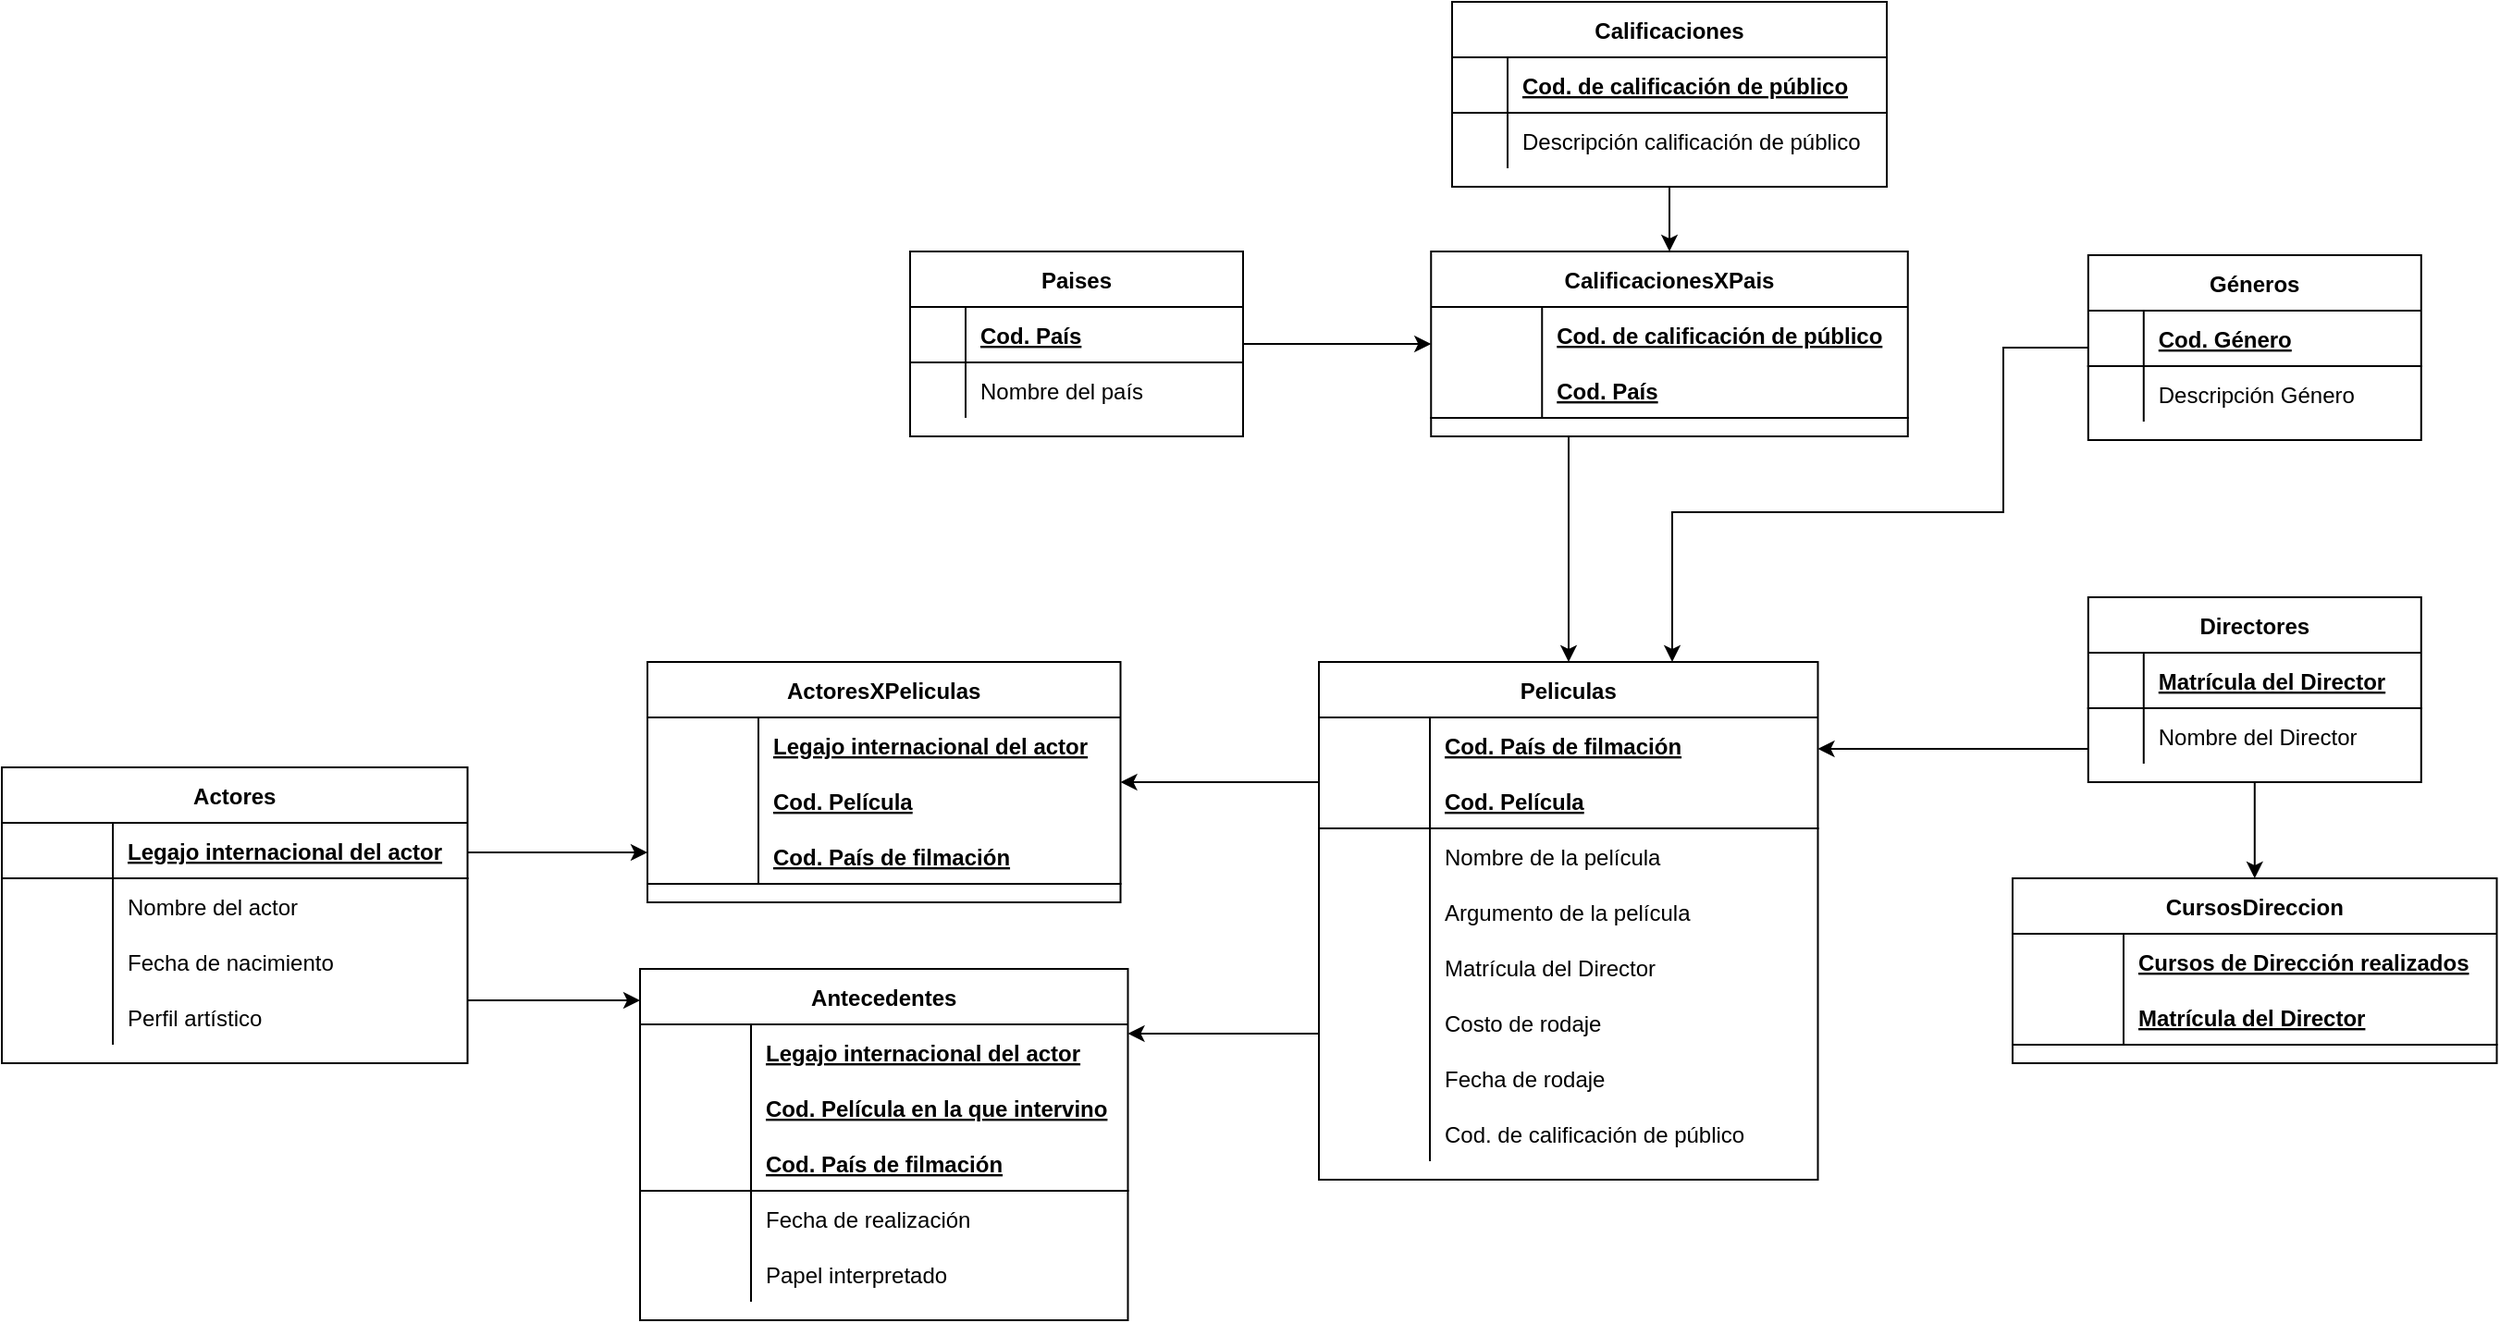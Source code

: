 <mxfile version="14.6.6" type="device"><diagram id="R2lEEEUBdFMjLlhIrx00" name="Page-1"><mxGraphModel dx="1822" dy="1176" grid="0" gridSize="10" guides="1" tooltips="1" connect="1" arrows="1" fold="1" page="0" pageScale="1" pageWidth="850" pageHeight="1100" math="0" shadow="0" extFonts="Permanent Marker^https://fonts.googleapis.com/css?family=Permanent+Marker"><root><mxCell id="0"/><mxCell id="1" parent="0"/><mxCell id="FYzGkgCcQQeUdny1Y622-264" style="edgeStyle=orthogonalEdgeStyle;rounded=0;orthogonalLoop=1;jettySize=auto;html=1;" edge="1" parent="1" source="FYzGkgCcQQeUdny1Y622-11" target="FYzGkgCcQQeUdny1Y622-243"><mxGeometry relative="1" as="geometry"><Array as="points"><mxPoint x="412" y="173"/><mxPoint x="412" y="173"/></Array></mxGeometry></mxCell><mxCell id="FYzGkgCcQQeUdny1Y622-265" style="edgeStyle=orthogonalEdgeStyle;rounded=0;orthogonalLoop=1;jettySize=auto;html=1;" edge="1" parent="1" source="FYzGkgCcQQeUdny1Y622-11" target="FYzGkgCcQQeUdny1Y622-125"><mxGeometry relative="1" as="geometry"><Array as="points"><mxPoint x="358" y="309"/><mxPoint x="358" y="309"/></Array></mxGeometry></mxCell><mxCell id="FYzGkgCcQQeUdny1Y622-11" value="Peliculas" style="shape=table;startSize=30;container=1;collapsible=1;childLayout=tableLayout;fixedRows=1;rowLines=0;fontStyle=1;align=center;resizeLast=1;" vertex="1" parent="1"><mxGeometry x="435" y="108" width="269.75" height="280" as="geometry"/></mxCell><mxCell id="FYzGkgCcQQeUdny1Y622-12" value="" style="shape=partialRectangle;collapsible=0;dropTarget=0;pointerEvents=0;fillColor=none;top=0;left=0;bottom=0;right=0;points=[[0,0.5],[1,0.5]];portConstraint=eastwest;" vertex="1" parent="FYzGkgCcQQeUdny1Y622-11"><mxGeometry y="30" width="269.75" height="30" as="geometry"/></mxCell><mxCell id="FYzGkgCcQQeUdny1Y622-13" value="" style="shape=partialRectangle;connectable=0;fillColor=none;top=0;left=0;bottom=0;right=0;fontStyle=1;overflow=hidden;" vertex="1" parent="FYzGkgCcQQeUdny1Y622-12"><mxGeometry width="60" height="30" as="geometry"/></mxCell><mxCell id="FYzGkgCcQQeUdny1Y622-14" value="Cod. País de filmación" style="shape=partialRectangle;connectable=0;fillColor=none;top=0;left=0;bottom=0;right=0;align=left;spacingLeft=6;fontStyle=5;overflow=hidden;" vertex="1" parent="FYzGkgCcQQeUdny1Y622-12"><mxGeometry x="60" width="209.75" height="30" as="geometry"/></mxCell><mxCell id="FYzGkgCcQQeUdny1Y622-15" value="" style="shape=partialRectangle;collapsible=0;dropTarget=0;pointerEvents=0;fillColor=none;top=0;left=0;bottom=1;right=0;points=[[0,0.5],[1,0.5]];portConstraint=eastwest;" vertex="1" parent="FYzGkgCcQQeUdny1Y622-11"><mxGeometry y="60" width="269.75" height="30" as="geometry"/></mxCell><mxCell id="FYzGkgCcQQeUdny1Y622-16" value="" style="shape=partialRectangle;connectable=0;fillColor=none;top=0;left=0;bottom=0;right=0;fontStyle=1;overflow=hidden;" vertex="1" parent="FYzGkgCcQQeUdny1Y622-15"><mxGeometry width="60" height="30" as="geometry"/></mxCell><mxCell id="FYzGkgCcQQeUdny1Y622-17" value="Cod. Película" style="shape=partialRectangle;connectable=0;fillColor=none;top=0;left=0;bottom=0;right=0;align=left;spacingLeft=6;fontStyle=5;overflow=hidden;" vertex="1" parent="FYzGkgCcQQeUdny1Y622-15"><mxGeometry x="60" width="209.75" height="30" as="geometry"/></mxCell><mxCell id="FYzGkgCcQQeUdny1Y622-36" style="shape=partialRectangle;collapsible=0;dropTarget=0;pointerEvents=0;fillColor=none;top=0;left=0;bottom=0;right=0;points=[[0,0.5],[1,0.5]];portConstraint=eastwest;" vertex="1" parent="FYzGkgCcQQeUdny1Y622-11"><mxGeometry y="90" width="269.75" height="30" as="geometry"/></mxCell><mxCell id="FYzGkgCcQQeUdny1Y622-37" style="shape=partialRectangle;connectable=0;fillColor=none;top=0;left=0;bottom=0;right=0;editable=1;overflow=hidden;" vertex="1" parent="FYzGkgCcQQeUdny1Y622-36"><mxGeometry width="60" height="30" as="geometry"/></mxCell><mxCell id="FYzGkgCcQQeUdny1Y622-38" value="Nombre de la película" style="shape=partialRectangle;connectable=0;fillColor=none;top=0;left=0;bottom=0;right=0;align=left;spacingLeft=6;overflow=hidden;" vertex="1" parent="FYzGkgCcQQeUdny1Y622-36"><mxGeometry x="60" width="209.75" height="30" as="geometry"/></mxCell><mxCell id="FYzGkgCcQQeUdny1Y622-27" style="shape=partialRectangle;collapsible=0;dropTarget=0;pointerEvents=0;fillColor=none;top=0;left=0;bottom=0;right=0;points=[[0,0.5],[1,0.5]];portConstraint=eastwest;" vertex="1" parent="FYzGkgCcQQeUdny1Y622-11"><mxGeometry y="120" width="269.75" height="30" as="geometry"/></mxCell><mxCell id="FYzGkgCcQQeUdny1Y622-28" style="shape=partialRectangle;connectable=0;fillColor=none;top=0;left=0;bottom=0;right=0;editable=1;overflow=hidden;" vertex="1" parent="FYzGkgCcQQeUdny1Y622-27"><mxGeometry width="60" height="30" as="geometry"/></mxCell><mxCell id="FYzGkgCcQQeUdny1Y622-29" value="Argumento de la película" style="shape=partialRectangle;connectable=0;fillColor=none;top=0;left=0;bottom=0;right=0;align=left;spacingLeft=6;overflow=hidden;" vertex="1" parent="FYzGkgCcQQeUdny1Y622-27"><mxGeometry x="60" width="209.75" height="30" as="geometry"/></mxCell><mxCell id="FYzGkgCcQQeUdny1Y622-21" value="" style="shape=partialRectangle;collapsible=0;dropTarget=0;pointerEvents=0;fillColor=none;top=0;left=0;bottom=0;right=0;points=[[0,0.5],[1,0.5]];portConstraint=eastwest;" vertex="1" parent="FYzGkgCcQQeUdny1Y622-11"><mxGeometry y="150" width="269.75" height="30" as="geometry"/></mxCell><mxCell id="FYzGkgCcQQeUdny1Y622-22" value="" style="shape=partialRectangle;connectable=0;fillColor=none;top=0;left=0;bottom=0;right=0;editable=1;overflow=hidden;" vertex="1" parent="FYzGkgCcQQeUdny1Y622-21"><mxGeometry width="60" height="30" as="geometry"/></mxCell><mxCell id="FYzGkgCcQQeUdny1Y622-23" value="Matrícula del Director" style="shape=partialRectangle;connectable=0;fillColor=none;top=0;left=0;bottom=0;right=0;align=left;spacingLeft=6;overflow=hidden;" vertex="1" parent="FYzGkgCcQQeUdny1Y622-21"><mxGeometry x="60" width="209.75" height="30" as="geometry"/></mxCell><mxCell id="FYzGkgCcQQeUdny1Y622-58" style="shape=partialRectangle;collapsible=0;dropTarget=0;pointerEvents=0;fillColor=none;top=0;left=0;bottom=0;right=0;points=[[0,0.5],[1,0.5]];portConstraint=eastwest;" vertex="1" parent="FYzGkgCcQQeUdny1Y622-11"><mxGeometry y="180" width="269.75" height="30" as="geometry"/></mxCell><mxCell id="FYzGkgCcQQeUdny1Y622-59" style="shape=partialRectangle;connectable=0;fillColor=none;top=0;left=0;bottom=0;right=0;editable=1;overflow=hidden;" vertex="1" parent="FYzGkgCcQQeUdny1Y622-58"><mxGeometry width="60" height="30" as="geometry"/></mxCell><mxCell id="FYzGkgCcQQeUdny1Y622-60" value="Costo de rodaje" style="shape=partialRectangle;connectable=0;fillColor=none;top=0;left=0;bottom=0;right=0;align=left;spacingLeft=6;overflow=hidden;" vertex="1" parent="FYzGkgCcQQeUdny1Y622-58"><mxGeometry x="60" width="209.75" height="30" as="geometry"/></mxCell><mxCell id="FYzGkgCcQQeUdny1Y622-55" style="shape=partialRectangle;collapsible=0;dropTarget=0;pointerEvents=0;fillColor=none;top=0;left=0;bottom=0;right=0;points=[[0,0.5],[1,0.5]];portConstraint=eastwest;" vertex="1" parent="FYzGkgCcQQeUdny1Y622-11"><mxGeometry y="210" width="269.75" height="30" as="geometry"/></mxCell><mxCell id="FYzGkgCcQQeUdny1Y622-56" style="shape=partialRectangle;connectable=0;fillColor=none;top=0;left=0;bottom=0;right=0;editable=1;overflow=hidden;" vertex="1" parent="FYzGkgCcQQeUdny1Y622-55"><mxGeometry width="60" height="30" as="geometry"/></mxCell><mxCell id="FYzGkgCcQQeUdny1Y622-57" value="Fecha de rodaje" style="shape=partialRectangle;connectable=0;fillColor=none;top=0;left=0;bottom=0;right=0;align=left;spacingLeft=6;overflow=hidden;" vertex="1" parent="FYzGkgCcQQeUdny1Y622-55"><mxGeometry x="60" width="209.75" height="30" as="geometry"/></mxCell><mxCell id="FYzGkgCcQQeUdny1Y622-52" style="shape=partialRectangle;collapsible=0;dropTarget=0;pointerEvents=0;fillColor=none;top=0;left=0;bottom=0;right=0;points=[[0,0.5],[1,0.5]];portConstraint=eastwest;" vertex="1" parent="FYzGkgCcQQeUdny1Y622-11"><mxGeometry y="240" width="269.75" height="30" as="geometry"/></mxCell><mxCell id="FYzGkgCcQQeUdny1Y622-53" style="shape=partialRectangle;connectable=0;fillColor=none;top=0;left=0;bottom=0;right=0;editable=1;overflow=hidden;" vertex="1" parent="FYzGkgCcQQeUdny1Y622-52"><mxGeometry width="60" height="30" as="geometry"/></mxCell><mxCell id="FYzGkgCcQQeUdny1Y622-54" value="Cod. de calificación de público" style="shape=partialRectangle;connectable=0;fillColor=none;top=0;left=0;bottom=0;right=0;align=left;spacingLeft=6;overflow=hidden;" vertex="1" parent="FYzGkgCcQQeUdny1Y622-52"><mxGeometry x="60" width="209.75" height="30" as="geometry"/></mxCell><mxCell id="FYzGkgCcQQeUdny1Y622-39" value="CursosDireccion" style="shape=table;startSize=30;container=1;collapsible=1;childLayout=tableLayout;fixedRows=1;rowLines=0;fontStyle=1;align=center;resizeLast=1;" vertex="1" parent="1"><mxGeometry x="810.01" y="225" width="261.75" height="100" as="geometry"/></mxCell><mxCell id="FYzGkgCcQQeUdny1Y622-40" value="" style="shape=partialRectangle;collapsible=0;dropTarget=0;pointerEvents=0;fillColor=none;top=0;left=0;bottom=0;right=0;points=[[0,0.5],[1,0.5]];portConstraint=eastwest;" vertex="1" parent="FYzGkgCcQQeUdny1Y622-39"><mxGeometry y="30" width="261.75" height="30" as="geometry"/></mxCell><mxCell id="FYzGkgCcQQeUdny1Y622-41" value="" style="shape=partialRectangle;connectable=0;fillColor=none;top=0;left=0;bottom=0;right=0;fontStyle=1;overflow=hidden;" vertex="1" parent="FYzGkgCcQQeUdny1Y622-40"><mxGeometry width="60" height="30" as="geometry"/></mxCell><mxCell id="FYzGkgCcQQeUdny1Y622-42" value="Cursos de Dirección realizados" style="shape=partialRectangle;connectable=0;fillColor=none;top=0;left=0;bottom=0;right=0;align=left;spacingLeft=6;fontStyle=5;overflow=hidden;" vertex="1" parent="FYzGkgCcQQeUdny1Y622-40"><mxGeometry x="60" width="201.75" height="30" as="geometry"/></mxCell><mxCell id="FYzGkgCcQQeUdny1Y622-43" value="" style="shape=partialRectangle;collapsible=0;dropTarget=0;pointerEvents=0;fillColor=none;top=0;left=0;bottom=1;right=0;points=[[0,0.5],[1,0.5]];portConstraint=eastwest;" vertex="1" parent="FYzGkgCcQQeUdny1Y622-39"><mxGeometry y="60" width="261.75" height="30" as="geometry"/></mxCell><mxCell id="FYzGkgCcQQeUdny1Y622-44" value="" style="shape=partialRectangle;connectable=0;fillColor=none;top=0;left=0;bottom=0;right=0;fontStyle=1;overflow=hidden;" vertex="1" parent="FYzGkgCcQQeUdny1Y622-43"><mxGeometry width="60" height="30" as="geometry"/></mxCell><mxCell id="FYzGkgCcQQeUdny1Y622-45" value="Matrícula del Director" style="shape=partialRectangle;connectable=0;fillColor=none;top=0;left=0;bottom=0;right=0;align=left;spacingLeft=6;fontStyle=5;overflow=hidden;" vertex="1" parent="FYzGkgCcQQeUdny1Y622-43"><mxGeometry x="60" width="201.75" height="30" as="geometry"/></mxCell><mxCell id="FYzGkgCcQQeUdny1Y622-262" style="edgeStyle=orthogonalEdgeStyle;rounded=0;orthogonalLoop=1;jettySize=auto;html=1;" edge="1" parent="1" source="FYzGkgCcQQeUdny1Y622-64" target="FYzGkgCcQQeUdny1Y622-243"><mxGeometry relative="1" as="geometry"><Array as="points"><mxPoint x="51" y="211"/><mxPoint x="51" y="211"/></Array></mxGeometry></mxCell><mxCell id="FYzGkgCcQQeUdny1Y622-263" style="edgeStyle=orthogonalEdgeStyle;rounded=0;orthogonalLoop=1;jettySize=auto;html=1;" edge="1" parent="1" source="FYzGkgCcQQeUdny1Y622-64" target="FYzGkgCcQQeUdny1Y622-125"><mxGeometry relative="1" as="geometry"><Array as="points"><mxPoint x="47" y="291"/><mxPoint x="47" y="291"/></Array></mxGeometry></mxCell><mxCell id="FYzGkgCcQQeUdny1Y622-64" value="Actores" style="shape=table;startSize=30;container=1;collapsible=1;childLayout=tableLayout;fixedRows=1;rowLines=0;fontStyle=1;align=center;resizeLast=1;" vertex="1" parent="1"><mxGeometry x="-277" y="165" width="251.75" height="160" as="geometry"/></mxCell><mxCell id="FYzGkgCcQQeUdny1Y622-68" value="" style="shape=partialRectangle;collapsible=0;dropTarget=0;pointerEvents=0;fillColor=none;top=0;left=0;bottom=1;right=0;points=[[0,0.5],[1,0.5]];portConstraint=eastwest;" vertex="1" parent="FYzGkgCcQQeUdny1Y622-64"><mxGeometry y="30" width="251.75" height="30" as="geometry"/></mxCell><mxCell id="FYzGkgCcQQeUdny1Y622-69" value="" style="shape=partialRectangle;connectable=0;fillColor=none;top=0;left=0;bottom=0;right=0;fontStyle=1;overflow=hidden;" vertex="1" parent="FYzGkgCcQQeUdny1Y622-68"><mxGeometry width="60" height="30" as="geometry"/></mxCell><mxCell id="FYzGkgCcQQeUdny1Y622-70" value="Legajo internacional del actor" style="shape=partialRectangle;connectable=0;fillColor=none;top=0;left=0;bottom=0;right=0;align=left;spacingLeft=6;fontStyle=5;overflow=hidden;" vertex="1" parent="FYzGkgCcQQeUdny1Y622-68"><mxGeometry x="60" width="191.75" height="30" as="geometry"/></mxCell><mxCell id="FYzGkgCcQQeUdny1Y622-71" value="" style="shape=partialRectangle;collapsible=0;dropTarget=0;pointerEvents=0;fillColor=none;top=0;left=0;bottom=0;right=0;points=[[0,0.5],[1,0.5]];portConstraint=eastwest;" vertex="1" parent="FYzGkgCcQQeUdny1Y622-64"><mxGeometry y="60" width="251.75" height="30" as="geometry"/></mxCell><mxCell id="FYzGkgCcQQeUdny1Y622-72" value="" style="shape=partialRectangle;connectable=0;fillColor=none;top=0;left=0;bottom=0;right=0;editable=1;overflow=hidden;" vertex="1" parent="FYzGkgCcQQeUdny1Y622-71"><mxGeometry width="60" height="30" as="geometry"/></mxCell><mxCell id="FYzGkgCcQQeUdny1Y622-73" value="Nombre del actor" style="shape=partialRectangle;connectable=0;fillColor=none;top=0;left=0;bottom=0;right=0;align=left;spacingLeft=6;overflow=hidden;" vertex="1" parent="FYzGkgCcQQeUdny1Y622-71"><mxGeometry x="60" width="191.75" height="30" as="geometry"/></mxCell><mxCell id="FYzGkgCcQQeUdny1Y622-74" value="" style="shape=partialRectangle;collapsible=0;dropTarget=0;pointerEvents=0;fillColor=none;top=0;left=0;bottom=0;right=0;points=[[0,0.5],[1,0.5]];portConstraint=eastwest;" vertex="1" parent="FYzGkgCcQQeUdny1Y622-64"><mxGeometry y="90" width="251.75" height="30" as="geometry"/></mxCell><mxCell id="FYzGkgCcQQeUdny1Y622-75" value="" style="shape=partialRectangle;connectable=0;fillColor=none;top=0;left=0;bottom=0;right=0;editable=1;overflow=hidden;" vertex="1" parent="FYzGkgCcQQeUdny1Y622-74"><mxGeometry width="60" height="30" as="geometry"/></mxCell><mxCell id="FYzGkgCcQQeUdny1Y622-76" value="Fecha de nacimiento" style="shape=partialRectangle;connectable=0;fillColor=none;top=0;left=0;bottom=0;right=0;align=left;spacingLeft=6;overflow=hidden;" vertex="1" parent="FYzGkgCcQQeUdny1Y622-74"><mxGeometry x="60" width="191.75" height="30" as="geometry"/></mxCell><mxCell id="FYzGkgCcQQeUdny1Y622-83" style="shape=partialRectangle;collapsible=0;dropTarget=0;pointerEvents=0;fillColor=none;top=0;left=0;bottom=0;right=0;points=[[0,0.5],[1,0.5]];portConstraint=eastwest;" vertex="1" parent="FYzGkgCcQQeUdny1Y622-64"><mxGeometry y="120" width="251.75" height="30" as="geometry"/></mxCell><mxCell id="FYzGkgCcQQeUdny1Y622-84" style="shape=partialRectangle;connectable=0;fillColor=none;top=0;left=0;bottom=0;right=0;editable=1;overflow=hidden;" vertex="1" parent="FYzGkgCcQQeUdny1Y622-83"><mxGeometry width="60" height="30" as="geometry"/></mxCell><mxCell id="FYzGkgCcQQeUdny1Y622-85" value="Perfil artístico" style="shape=partialRectangle;connectable=0;fillColor=none;top=0;left=0;bottom=0;right=0;align=left;spacingLeft=6;overflow=hidden;" vertex="1" parent="FYzGkgCcQQeUdny1Y622-83"><mxGeometry x="60" width="191.75" height="30" as="geometry"/></mxCell><mxCell id="FYzGkgCcQQeUdny1Y622-125" value="Antecedentes" style="shape=table;startSize=30;container=1;collapsible=1;childLayout=tableLayout;fixedRows=1;rowLines=0;fontStyle=1;align=center;resizeLast=1;" vertex="1" parent="1"><mxGeometry x="68" y="274" width="263.75" height="190" as="geometry"/></mxCell><mxCell id="FYzGkgCcQQeUdny1Y622-141" style="shape=partialRectangle;collapsible=0;dropTarget=0;pointerEvents=0;fillColor=none;top=0;left=0;bottom=0;right=0;points=[[0,0.5],[1,0.5]];portConstraint=eastwest;" vertex="1" parent="FYzGkgCcQQeUdny1Y622-125"><mxGeometry y="30" width="263.75" height="30" as="geometry"/></mxCell><mxCell id="FYzGkgCcQQeUdny1Y622-142" style="shape=partialRectangle;connectable=0;fillColor=none;top=0;left=0;bottom=0;right=0;fontStyle=1;overflow=hidden;" vertex="1" parent="FYzGkgCcQQeUdny1Y622-141"><mxGeometry width="60" height="30" as="geometry"/></mxCell><mxCell id="FYzGkgCcQQeUdny1Y622-143" value="Legajo internacional del actor" style="shape=partialRectangle;connectable=0;fillColor=none;top=0;left=0;bottom=0;right=0;align=left;spacingLeft=6;fontStyle=5;overflow=hidden;" vertex="1" parent="FYzGkgCcQQeUdny1Y622-141"><mxGeometry x="60" width="203.75" height="30" as="geometry"/></mxCell><mxCell id="FYzGkgCcQQeUdny1Y622-126" value="" style="shape=partialRectangle;collapsible=0;dropTarget=0;pointerEvents=0;fillColor=none;top=0;left=0;bottom=0;right=0;points=[[0,0.5],[1,0.5]];portConstraint=eastwest;" vertex="1" parent="FYzGkgCcQQeUdny1Y622-125"><mxGeometry y="60" width="263.75" height="30" as="geometry"/></mxCell><mxCell id="FYzGkgCcQQeUdny1Y622-127" value="" style="shape=partialRectangle;connectable=0;fillColor=none;top=0;left=0;bottom=0;right=0;fontStyle=1;overflow=hidden;" vertex="1" parent="FYzGkgCcQQeUdny1Y622-126"><mxGeometry width="60" height="30" as="geometry"/></mxCell><mxCell id="FYzGkgCcQQeUdny1Y622-128" value="Cod. Película en la que intervino" style="shape=partialRectangle;connectable=0;fillColor=none;top=0;left=0;bottom=0;right=0;align=left;spacingLeft=6;fontStyle=5;overflow=hidden;" vertex="1" parent="FYzGkgCcQQeUdny1Y622-126"><mxGeometry x="60" width="203.75" height="30" as="geometry"/></mxCell><mxCell id="FYzGkgCcQQeUdny1Y622-129" value="" style="shape=partialRectangle;collapsible=0;dropTarget=0;pointerEvents=0;fillColor=none;top=0;left=0;bottom=1;right=0;points=[[0,0.5],[1,0.5]];portConstraint=eastwest;" vertex="1" parent="FYzGkgCcQQeUdny1Y622-125"><mxGeometry y="90" width="263.75" height="30" as="geometry"/></mxCell><mxCell id="FYzGkgCcQQeUdny1Y622-130" value="" style="shape=partialRectangle;connectable=0;fillColor=none;top=0;left=0;bottom=0;right=0;fontStyle=1;overflow=hidden;" vertex="1" parent="FYzGkgCcQQeUdny1Y622-129"><mxGeometry width="60" height="30" as="geometry"/></mxCell><mxCell id="FYzGkgCcQQeUdny1Y622-131" value="Cod. País de filmación" style="shape=partialRectangle;connectable=0;fillColor=none;top=0;left=0;bottom=0;right=0;align=left;spacingLeft=6;fontStyle=5;overflow=hidden;" vertex="1" parent="FYzGkgCcQQeUdny1Y622-129"><mxGeometry x="60" width="203.75" height="30" as="geometry"/></mxCell><mxCell id="FYzGkgCcQQeUdny1Y622-135" value="" style="shape=partialRectangle;collapsible=0;dropTarget=0;pointerEvents=0;fillColor=none;top=0;left=0;bottom=0;right=0;points=[[0,0.5],[1,0.5]];portConstraint=eastwest;" vertex="1" parent="FYzGkgCcQQeUdny1Y622-125"><mxGeometry y="120" width="263.75" height="30" as="geometry"/></mxCell><mxCell id="FYzGkgCcQQeUdny1Y622-136" value="" style="shape=partialRectangle;connectable=0;fillColor=none;top=0;left=0;bottom=0;right=0;editable=1;overflow=hidden;" vertex="1" parent="FYzGkgCcQQeUdny1Y622-135"><mxGeometry width="60" height="30" as="geometry"/></mxCell><mxCell id="FYzGkgCcQQeUdny1Y622-137" value="Fecha de realización" style="shape=partialRectangle;connectable=0;fillColor=none;top=0;left=0;bottom=0;right=0;align=left;spacingLeft=6;overflow=hidden;" vertex="1" parent="FYzGkgCcQQeUdny1Y622-135"><mxGeometry x="60" width="203.75" height="30" as="geometry"/></mxCell><mxCell id="FYzGkgCcQQeUdny1Y622-144" style="shape=partialRectangle;collapsible=0;dropTarget=0;pointerEvents=0;fillColor=none;top=0;left=0;bottom=0;right=0;points=[[0,0.5],[1,0.5]];portConstraint=eastwest;" vertex="1" parent="FYzGkgCcQQeUdny1Y622-125"><mxGeometry y="150" width="263.75" height="30" as="geometry"/></mxCell><mxCell id="FYzGkgCcQQeUdny1Y622-145" style="shape=partialRectangle;connectable=0;fillColor=none;top=0;left=0;bottom=0;right=0;editable=1;overflow=hidden;" vertex="1" parent="FYzGkgCcQQeUdny1Y622-144"><mxGeometry width="60" height="30" as="geometry"/></mxCell><mxCell id="FYzGkgCcQQeUdny1Y622-146" value="Papel interpretado" style="shape=partialRectangle;connectable=0;fillColor=none;top=0;left=0;bottom=0;right=0;align=left;spacingLeft=6;overflow=hidden;" vertex="1" parent="FYzGkgCcQQeUdny1Y622-144"><mxGeometry x="60" width="203.75" height="30" as="geometry"/></mxCell><mxCell id="FYzGkgCcQQeUdny1Y622-237" style="edgeStyle=orthogonalEdgeStyle;rounded=0;orthogonalLoop=1;jettySize=auto;html=1;" edge="1" parent="1" source="FYzGkgCcQQeUdny1Y622-150" target="FYzGkgCcQQeUdny1Y622-223"><mxGeometry relative="1" as="geometry"/></mxCell><mxCell id="FYzGkgCcQQeUdny1Y622-150" value="Paises" style="shape=table;startSize=30;container=1;collapsible=1;childLayout=tableLayout;fixedRows=1;rowLines=0;fontStyle=1;align=center;resizeLast=1;" vertex="1" parent="1"><mxGeometry x="214" y="-114" width="180" height="100" as="geometry"/></mxCell><mxCell id="FYzGkgCcQQeUdny1Y622-151" value="" style="shape=partialRectangle;collapsible=0;dropTarget=0;pointerEvents=0;fillColor=none;top=0;left=0;bottom=1;right=0;points=[[0,0.5],[1,0.5]];portConstraint=eastwest;" vertex="1" parent="FYzGkgCcQQeUdny1Y622-150"><mxGeometry y="30" width="180" height="30" as="geometry"/></mxCell><mxCell id="FYzGkgCcQQeUdny1Y622-152" value="" style="shape=partialRectangle;connectable=0;fillColor=none;top=0;left=0;bottom=0;right=0;fontStyle=1;overflow=hidden;" vertex="1" parent="FYzGkgCcQQeUdny1Y622-151"><mxGeometry width="30" height="30" as="geometry"/></mxCell><mxCell id="FYzGkgCcQQeUdny1Y622-153" value="Cod. País" style="shape=partialRectangle;connectable=0;fillColor=none;top=0;left=0;bottom=0;right=0;align=left;spacingLeft=6;fontStyle=5;overflow=hidden;" vertex="1" parent="FYzGkgCcQQeUdny1Y622-151"><mxGeometry x="30" width="150" height="30" as="geometry"/></mxCell><mxCell id="FYzGkgCcQQeUdny1Y622-154" value="" style="shape=partialRectangle;collapsible=0;dropTarget=0;pointerEvents=0;fillColor=none;top=0;left=0;bottom=0;right=0;points=[[0,0.5],[1,0.5]];portConstraint=eastwest;" vertex="1" parent="FYzGkgCcQQeUdny1Y622-150"><mxGeometry y="60" width="180" height="30" as="geometry"/></mxCell><mxCell id="FYzGkgCcQQeUdny1Y622-155" value="" style="shape=partialRectangle;connectable=0;fillColor=none;top=0;left=0;bottom=0;right=0;editable=1;overflow=hidden;" vertex="1" parent="FYzGkgCcQQeUdny1Y622-154"><mxGeometry width="30" height="30" as="geometry"/></mxCell><mxCell id="FYzGkgCcQQeUdny1Y622-156" value="Nombre del país" style="shape=partialRectangle;connectable=0;fillColor=none;top=0;left=0;bottom=0;right=0;align=left;spacingLeft=6;overflow=hidden;" vertex="1" parent="FYzGkgCcQQeUdny1Y622-154"><mxGeometry x="30" width="150" height="30" as="geometry"/></mxCell><mxCell id="FYzGkgCcQQeUdny1Y622-241" style="edgeStyle=orthogonalEdgeStyle;rounded=0;orthogonalLoop=1;jettySize=auto;html=1;" edge="1" parent="1" source="FYzGkgCcQQeUdny1Y622-163" target="FYzGkgCcQQeUdny1Y622-11"><mxGeometry relative="1" as="geometry"><Array as="points"><mxPoint x="805" y="-62"/><mxPoint x="805" y="27"/><mxPoint x="626" y="27"/></Array></mxGeometry></mxCell><mxCell id="FYzGkgCcQQeUdny1Y622-163" value="Géneros" style="shape=table;startSize=30;container=1;collapsible=1;childLayout=tableLayout;fixedRows=1;rowLines=0;fontStyle=1;align=center;resizeLast=1;" vertex="1" parent="1"><mxGeometry x="850.89" y="-112" width="180" height="100" as="geometry"/></mxCell><mxCell id="FYzGkgCcQQeUdny1Y622-164" value="" style="shape=partialRectangle;collapsible=0;dropTarget=0;pointerEvents=0;fillColor=none;top=0;left=0;bottom=1;right=0;points=[[0,0.5],[1,0.5]];portConstraint=eastwest;" vertex="1" parent="FYzGkgCcQQeUdny1Y622-163"><mxGeometry y="30" width="180" height="30" as="geometry"/></mxCell><mxCell id="FYzGkgCcQQeUdny1Y622-165" value="" style="shape=partialRectangle;connectable=0;fillColor=none;top=0;left=0;bottom=0;right=0;fontStyle=1;overflow=hidden;" vertex="1" parent="FYzGkgCcQQeUdny1Y622-164"><mxGeometry width="30" height="30" as="geometry"/></mxCell><mxCell id="FYzGkgCcQQeUdny1Y622-166" value="Cod. Género" style="shape=partialRectangle;connectable=0;fillColor=none;top=0;left=0;bottom=0;right=0;align=left;spacingLeft=6;fontStyle=5;overflow=hidden;" vertex="1" parent="FYzGkgCcQQeUdny1Y622-164"><mxGeometry x="30" width="150" height="30" as="geometry"/></mxCell><mxCell id="FYzGkgCcQQeUdny1Y622-167" value="" style="shape=partialRectangle;collapsible=0;dropTarget=0;pointerEvents=0;fillColor=none;top=0;left=0;bottom=0;right=0;points=[[0,0.5],[1,0.5]];portConstraint=eastwest;" vertex="1" parent="FYzGkgCcQQeUdny1Y622-163"><mxGeometry y="60" width="180" height="30" as="geometry"/></mxCell><mxCell id="FYzGkgCcQQeUdny1Y622-168" value="" style="shape=partialRectangle;connectable=0;fillColor=none;top=0;left=0;bottom=0;right=0;editable=1;overflow=hidden;" vertex="1" parent="FYzGkgCcQQeUdny1Y622-167"><mxGeometry width="30" height="30" as="geometry"/></mxCell><mxCell id="FYzGkgCcQQeUdny1Y622-169" value="Descripción Género" style="shape=partialRectangle;connectable=0;fillColor=none;top=0;left=0;bottom=0;right=0;align=left;spacingLeft=6;overflow=hidden;" vertex="1" parent="FYzGkgCcQQeUdny1Y622-167"><mxGeometry x="30" width="150" height="30" as="geometry"/></mxCell><mxCell id="FYzGkgCcQQeUdny1Y622-239" style="edgeStyle=orthogonalEdgeStyle;rounded=0;orthogonalLoop=1;jettySize=auto;html=1;" edge="1" parent="1" source="FYzGkgCcQQeUdny1Y622-189" target="FYzGkgCcQQeUdny1Y622-39"><mxGeometry relative="1" as="geometry"/></mxCell><mxCell id="FYzGkgCcQQeUdny1Y622-240" style="edgeStyle=orthogonalEdgeStyle;rounded=0;orthogonalLoop=1;jettySize=auto;html=1;" edge="1" parent="1" source="FYzGkgCcQQeUdny1Y622-189" target="FYzGkgCcQQeUdny1Y622-11"><mxGeometry relative="1" as="geometry"><mxPoint x="735" y="241" as="targetPoint"/><Array as="points"><mxPoint x="783" y="155"/><mxPoint x="783" y="155"/></Array></mxGeometry></mxCell><mxCell id="FYzGkgCcQQeUdny1Y622-189" value="Directores" style="shape=table;startSize=30;container=1;collapsible=1;childLayout=tableLayout;fixedRows=1;rowLines=0;fontStyle=1;align=center;resizeLast=1;" vertex="1" parent="1"><mxGeometry x="850.89" y="73" width="180" height="100" as="geometry"/></mxCell><mxCell id="FYzGkgCcQQeUdny1Y622-190" value="" style="shape=partialRectangle;collapsible=0;dropTarget=0;pointerEvents=0;fillColor=none;top=0;left=0;bottom=1;right=0;points=[[0,0.5],[1,0.5]];portConstraint=eastwest;" vertex="1" parent="FYzGkgCcQQeUdny1Y622-189"><mxGeometry y="30" width="180" height="30" as="geometry"/></mxCell><mxCell id="FYzGkgCcQQeUdny1Y622-191" value="" style="shape=partialRectangle;connectable=0;fillColor=none;top=0;left=0;bottom=0;right=0;fontStyle=1;overflow=hidden;" vertex="1" parent="FYzGkgCcQQeUdny1Y622-190"><mxGeometry width="30" height="30" as="geometry"/></mxCell><mxCell id="FYzGkgCcQQeUdny1Y622-192" value="Matrícula del Director" style="shape=partialRectangle;connectable=0;fillColor=none;top=0;left=0;bottom=0;right=0;align=left;spacingLeft=6;fontStyle=5;overflow=hidden;" vertex="1" parent="FYzGkgCcQQeUdny1Y622-190"><mxGeometry x="30" width="150" height="30" as="geometry"/></mxCell><mxCell id="FYzGkgCcQQeUdny1Y622-193" value="" style="shape=partialRectangle;collapsible=0;dropTarget=0;pointerEvents=0;fillColor=none;top=0;left=0;bottom=0;right=0;points=[[0,0.5],[1,0.5]];portConstraint=eastwest;" vertex="1" parent="FYzGkgCcQQeUdny1Y622-189"><mxGeometry y="60" width="180" height="30" as="geometry"/></mxCell><mxCell id="FYzGkgCcQQeUdny1Y622-194" value="" style="shape=partialRectangle;connectable=0;fillColor=none;top=0;left=0;bottom=0;right=0;editable=1;overflow=hidden;" vertex="1" parent="FYzGkgCcQQeUdny1Y622-193"><mxGeometry width="30" height="30" as="geometry"/></mxCell><mxCell id="FYzGkgCcQQeUdny1Y622-195" value="Nombre del Director" style="shape=partialRectangle;connectable=0;fillColor=none;top=0;left=0;bottom=0;right=0;align=left;spacingLeft=6;overflow=hidden;" vertex="1" parent="FYzGkgCcQQeUdny1Y622-193"><mxGeometry x="30" width="150" height="30" as="geometry"/></mxCell><mxCell id="FYzGkgCcQQeUdny1Y622-236" style="edgeStyle=orthogonalEdgeStyle;rounded=0;orthogonalLoop=1;jettySize=auto;html=1;" edge="1" parent="1" source="FYzGkgCcQQeUdny1Y622-202" target="FYzGkgCcQQeUdny1Y622-223"><mxGeometry relative="1" as="geometry"/></mxCell><mxCell id="FYzGkgCcQQeUdny1Y622-202" value="Calificaciones" style="shape=table;startSize=30;container=1;collapsible=1;childLayout=tableLayout;fixedRows=1;rowLines=0;fontStyle=1;align=center;resizeLast=1;" vertex="1" parent="1"><mxGeometry x="507" y="-249" width="235" height="100" as="geometry"/></mxCell><mxCell id="FYzGkgCcQQeUdny1Y622-203" value="" style="shape=partialRectangle;collapsible=0;dropTarget=0;pointerEvents=0;fillColor=none;top=0;left=0;bottom=1;right=0;points=[[0,0.5],[1,0.5]];portConstraint=eastwest;" vertex="1" parent="FYzGkgCcQQeUdny1Y622-202"><mxGeometry y="30" width="235" height="30" as="geometry"/></mxCell><mxCell id="FYzGkgCcQQeUdny1Y622-204" value="" style="shape=partialRectangle;connectable=0;fillColor=none;top=0;left=0;bottom=0;right=0;fontStyle=1;overflow=hidden;" vertex="1" parent="FYzGkgCcQQeUdny1Y622-203"><mxGeometry width="30" height="30" as="geometry"/></mxCell><mxCell id="FYzGkgCcQQeUdny1Y622-205" value="Cod. de calificación de público" style="shape=partialRectangle;connectable=0;fillColor=none;top=0;left=0;bottom=0;right=0;align=left;spacingLeft=6;fontStyle=5;overflow=hidden;" vertex="1" parent="FYzGkgCcQQeUdny1Y622-203"><mxGeometry x="30" width="205" height="30" as="geometry"/></mxCell><mxCell id="FYzGkgCcQQeUdny1Y622-206" value="" style="shape=partialRectangle;collapsible=0;dropTarget=0;pointerEvents=0;fillColor=none;top=0;left=0;bottom=0;right=0;points=[[0,0.5],[1,0.5]];portConstraint=eastwest;" vertex="1" parent="FYzGkgCcQQeUdny1Y622-202"><mxGeometry y="60" width="235" height="30" as="geometry"/></mxCell><mxCell id="FYzGkgCcQQeUdny1Y622-207" value="" style="shape=partialRectangle;connectable=0;fillColor=none;top=0;left=0;bottom=0;right=0;editable=1;overflow=hidden;" vertex="1" parent="FYzGkgCcQQeUdny1Y622-206"><mxGeometry width="30" height="30" as="geometry"/></mxCell><mxCell id="FYzGkgCcQQeUdny1Y622-208" value="Descripción calificación de público" style="shape=partialRectangle;connectable=0;fillColor=none;top=0;left=0;bottom=0;right=0;align=left;spacingLeft=6;overflow=hidden;" vertex="1" parent="FYzGkgCcQQeUdny1Y622-206"><mxGeometry x="30" width="205" height="30" as="geometry"/></mxCell><mxCell id="FYzGkgCcQQeUdny1Y622-238" style="edgeStyle=orthogonalEdgeStyle;rounded=0;orthogonalLoop=1;jettySize=auto;html=1;" edge="1" parent="1" source="FYzGkgCcQQeUdny1Y622-223" target="FYzGkgCcQQeUdny1Y622-11"><mxGeometry relative="1" as="geometry"><Array as="points"><mxPoint x="570" y="14"/><mxPoint x="570" y="14"/></Array></mxGeometry></mxCell><mxCell id="FYzGkgCcQQeUdny1Y622-223" value="CalificacionesXPais" style="shape=table;startSize=30;container=1;collapsible=1;childLayout=tableLayout;fixedRows=1;rowLines=0;fontStyle=1;align=center;resizeLast=1;" vertex="1" parent="1"><mxGeometry x="495.63" y="-114" width="257.75" height="100" as="geometry"/></mxCell><mxCell id="FYzGkgCcQQeUdny1Y622-224" value="" style="shape=partialRectangle;collapsible=0;dropTarget=0;pointerEvents=0;fillColor=none;top=0;left=0;bottom=0;right=0;points=[[0,0.5],[1,0.5]];portConstraint=eastwest;" vertex="1" parent="FYzGkgCcQQeUdny1Y622-223"><mxGeometry y="30" width="257.75" height="30" as="geometry"/></mxCell><mxCell id="FYzGkgCcQQeUdny1Y622-225" value="" style="shape=partialRectangle;connectable=0;fillColor=none;top=0;left=0;bottom=0;right=0;fontStyle=1;overflow=hidden;" vertex="1" parent="FYzGkgCcQQeUdny1Y622-224"><mxGeometry width="60" height="30" as="geometry"/></mxCell><mxCell id="FYzGkgCcQQeUdny1Y622-226" value="Cod. de calificación de público" style="shape=partialRectangle;connectable=0;fillColor=none;top=0;left=0;bottom=0;right=0;align=left;spacingLeft=6;fontStyle=5;overflow=hidden;" vertex="1" parent="FYzGkgCcQQeUdny1Y622-224"><mxGeometry x="60" width="197.75" height="30" as="geometry"/></mxCell><mxCell id="FYzGkgCcQQeUdny1Y622-227" value="" style="shape=partialRectangle;collapsible=0;dropTarget=0;pointerEvents=0;fillColor=none;top=0;left=0;bottom=1;right=0;points=[[0,0.5],[1,0.5]];portConstraint=eastwest;" vertex="1" parent="FYzGkgCcQQeUdny1Y622-223"><mxGeometry y="60" width="257.75" height="30" as="geometry"/></mxCell><mxCell id="FYzGkgCcQQeUdny1Y622-228" value="" style="shape=partialRectangle;connectable=0;fillColor=none;top=0;left=0;bottom=0;right=0;fontStyle=1;overflow=hidden;" vertex="1" parent="FYzGkgCcQQeUdny1Y622-227"><mxGeometry width="60" height="30" as="geometry"/></mxCell><mxCell id="FYzGkgCcQQeUdny1Y622-229" value="Cod. País" style="shape=partialRectangle;connectable=0;fillColor=none;top=0;left=0;bottom=0;right=0;align=left;spacingLeft=6;fontStyle=5;overflow=hidden;" vertex="1" parent="FYzGkgCcQQeUdny1Y622-227"><mxGeometry x="60" width="197.75" height="30" as="geometry"/></mxCell><mxCell id="FYzGkgCcQQeUdny1Y622-243" value="ActoresXPeliculas" style="shape=table;startSize=30;container=1;collapsible=1;childLayout=tableLayout;fixedRows=1;rowLines=0;fontStyle=1;align=center;resizeLast=1;" vertex="1" parent="1"><mxGeometry x="72" y="108" width="255.75" height="130" as="geometry"/></mxCell><mxCell id="FYzGkgCcQQeUdny1Y622-244" value="" style="shape=partialRectangle;collapsible=0;dropTarget=0;pointerEvents=0;fillColor=none;top=0;left=0;bottom=0;right=0;points=[[0,0.5],[1,0.5]];portConstraint=eastwest;" vertex="1" parent="FYzGkgCcQQeUdny1Y622-243"><mxGeometry y="30" width="255.75" height="30" as="geometry"/></mxCell><mxCell id="FYzGkgCcQQeUdny1Y622-245" value="" style="shape=partialRectangle;connectable=0;fillColor=none;top=0;left=0;bottom=0;right=0;fontStyle=1;overflow=hidden;" vertex="1" parent="FYzGkgCcQQeUdny1Y622-244"><mxGeometry width="60" height="30" as="geometry"/></mxCell><mxCell id="FYzGkgCcQQeUdny1Y622-246" value="Legajo internacional del actor" style="shape=partialRectangle;connectable=0;fillColor=none;top=0;left=0;bottom=0;right=0;align=left;spacingLeft=6;fontStyle=5;overflow=hidden;" vertex="1" parent="FYzGkgCcQQeUdny1Y622-244"><mxGeometry x="60" width="195.75" height="30" as="geometry"/></mxCell><mxCell id="FYzGkgCcQQeUdny1Y622-259" style="shape=partialRectangle;collapsible=0;dropTarget=0;pointerEvents=0;fillColor=none;top=0;left=0;bottom=0;right=0;points=[[0,0.5],[1,0.5]];portConstraint=eastwest;" vertex="1" parent="FYzGkgCcQQeUdny1Y622-243"><mxGeometry y="60" width="255.75" height="30" as="geometry"/></mxCell><mxCell id="FYzGkgCcQQeUdny1Y622-260" style="shape=partialRectangle;connectable=0;fillColor=none;top=0;left=0;bottom=0;right=0;fontStyle=1;overflow=hidden;" vertex="1" parent="FYzGkgCcQQeUdny1Y622-259"><mxGeometry width="60" height="30" as="geometry"/></mxCell><mxCell id="FYzGkgCcQQeUdny1Y622-261" value="Cod. Película" style="shape=partialRectangle;connectable=0;fillColor=none;top=0;left=0;bottom=0;right=0;align=left;spacingLeft=6;fontStyle=5;overflow=hidden;" vertex="1" parent="FYzGkgCcQQeUdny1Y622-259"><mxGeometry x="60" width="195.75" height="30" as="geometry"/></mxCell><mxCell id="FYzGkgCcQQeUdny1Y622-247" value="" style="shape=partialRectangle;collapsible=0;dropTarget=0;pointerEvents=0;fillColor=none;top=0;left=0;bottom=1;right=0;points=[[0,0.5],[1,0.5]];portConstraint=eastwest;" vertex="1" parent="FYzGkgCcQQeUdny1Y622-243"><mxGeometry y="90" width="255.75" height="30" as="geometry"/></mxCell><mxCell id="FYzGkgCcQQeUdny1Y622-248" value="" style="shape=partialRectangle;connectable=0;fillColor=none;top=0;left=0;bottom=0;right=0;fontStyle=1;overflow=hidden;" vertex="1" parent="FYzGkgCcQQeUdny1Y622-247"><mxGeometry width="60" height="30" as="geometry"/></mxCell><mxCell id="FYzGkgCcQQeUdny1Y622-249" value="Cod. País de filmación" style="shape=partialRectangle;connectable=0;fillColor=none;top=0;left=0;bottom=0;right=0;align=left;spacingLeft=6;fontStyle=5;overflow=hidden;" vertex="1" parent="FYzGkgCcQQeUdny1Y622-247"><mxGeometry x="60" width="195.75" height="30" as="geometry"/></mxCell></root></mxGraphModel></diagram></mxfile>